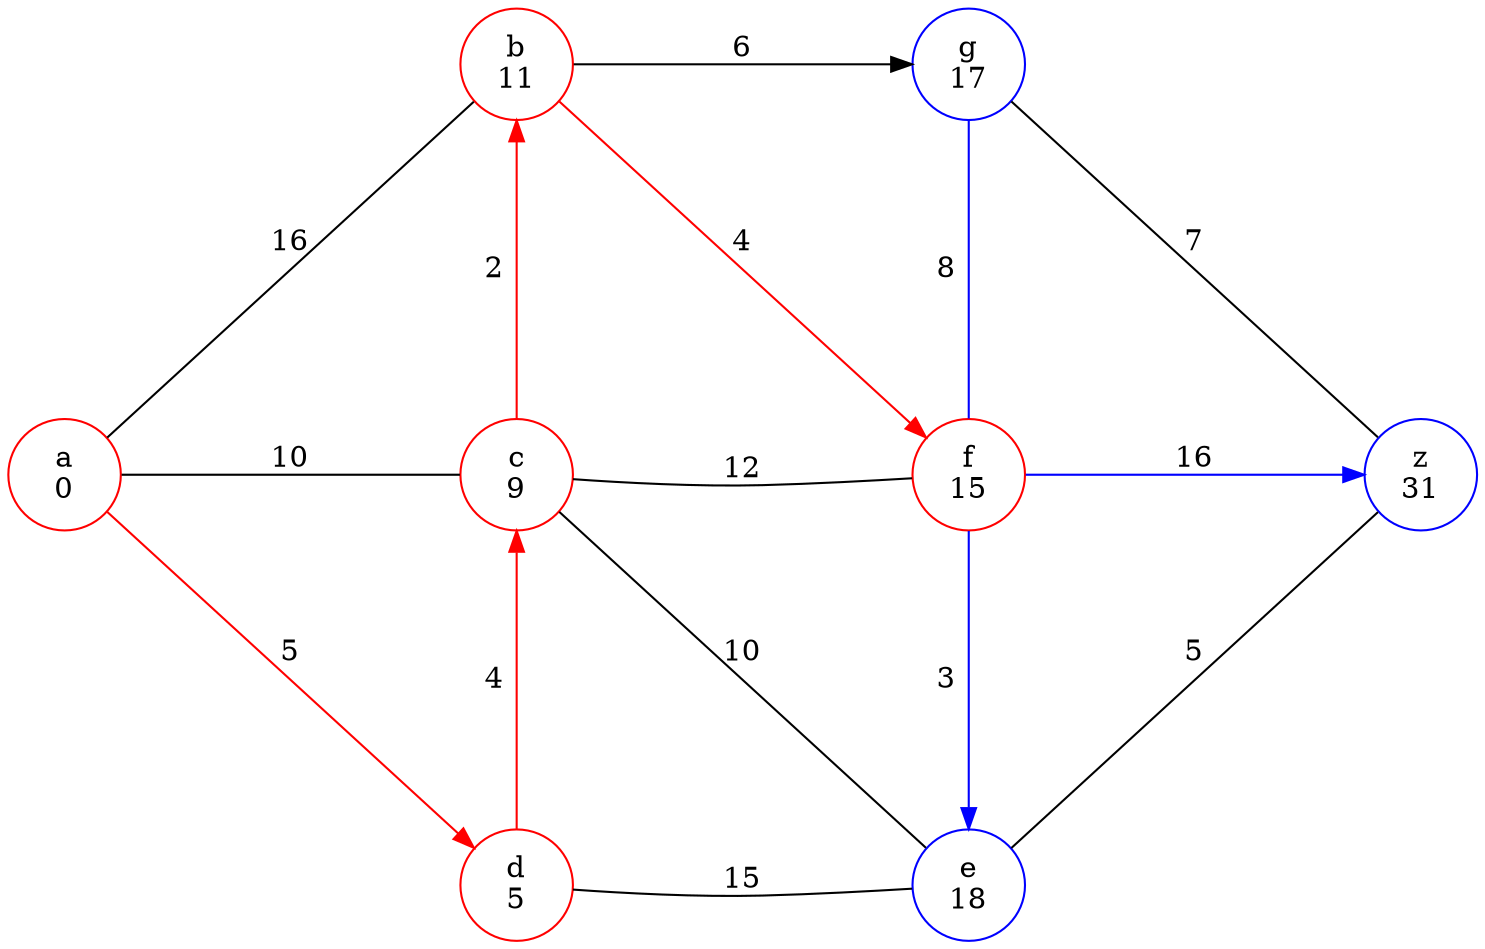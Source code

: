 digraph {
    rankdir=LR
    splines=true;
    overlap=scalexy;
    ranksep=2
    nodesep=1

    a -> b [label="16", dir=none, color=black]
    a -> c [label="10", dir=none, color=black]
    a -> d [label="5", color=red]

    b -> c [label="2", dir=back, color=red]
    c -> d [label="4", dir=back, color=red]

    b -> g [label="6", color=black]
    b -> f [label="4", color=red]


    c -> f [label="12", dir=none, color=black]
    c -> e [label="10", dir=none, color=black]

    d -> e [label="15", dir=none, color=black]

    g -> f [label="8", dir=none, color=blue]
    f -> e [label="3", color=blue]

    g -> z [label="7", dir=none]
    f -> z [label="16", color=blue]
    e -> z [label="5", dir=none]

    {rank=same; b c d}
    {rank=same; g f e}

    a [color=red, label="a\n0"]
    b [color=red, label="b\n11"]
    c [color=red, label="c\n9"]
    d [color=red, label="d\n5"]
    e [color=blue, label="e\n18"]
    f [color=red, label="f\n15"]
    g [color=blue, label="g\n17"]
    z [color=blue, label="z\n31"]
}
